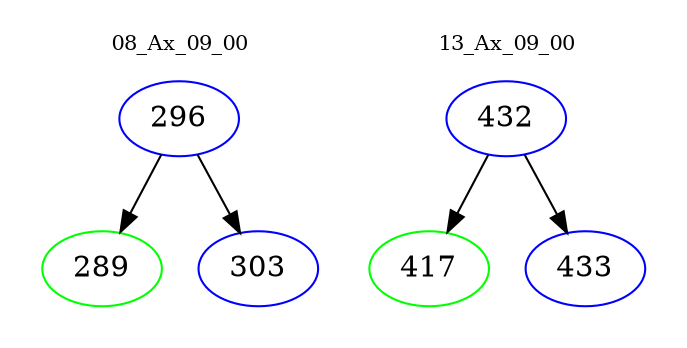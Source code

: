 digraph{
subgraph cluster_0 {
color = white
label = "08_Ax_09_00";
fontsize=10;
T0_296 [label="296", color="blue"]
T0_296 -> T0_289 [color="black"]
T0_289 [label="289", color="green"]
T0_296 -> T0_303 [color="black"]
T0_303 [label="303", color="blue"]
}
subgraph cluster_1 {
color = white
label = "13_Ax_09_00";
fontsize=10;
T1_432 [label="432", color="blue"]
T1_432 -> T1_417 [color="black"]
T1_417 [label="417", color="green"]
T1_432 -> T1_433 [color="black"]
T1_433 [label="433", color="blue"]
}
}
